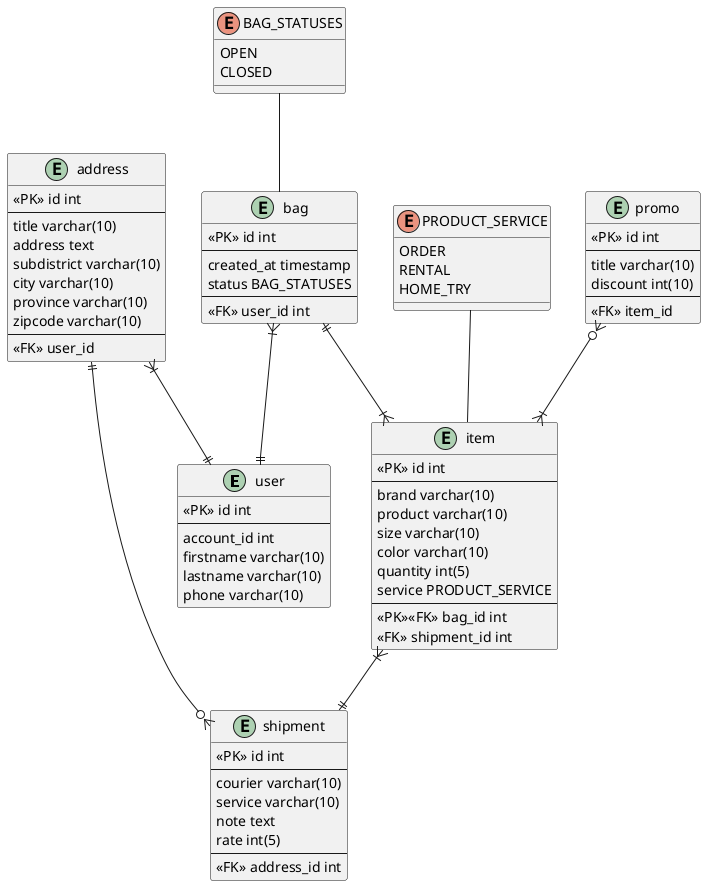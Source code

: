 @startuml bag

entity user {
    <<PK>> id int
    --
    account_id int
    firstname varchar(10)
    lastname varchar(10)
    phone varchar(10)
}

entity address {
    <<PK>> id int
    --
    title varchar(10)
    address text
    subdistrict varchar(10)
    city varchar(10)
    province varchar(10)
    zipcode varchar(10)
    --
    <<FK>> user_id
}

entity bag {
    <<PK>> id int
    --
    created_at timestamp
    status BAG_STATUSES
    --
    <<FK>> user_id int
}

enum BAG_STATUSES {
    OPEN
    CLOSED
}

entity item {
    <<PK>> id int
    --
    brand varchar(10)
    product varchar(10)
    size varchar(10)
    color varchar(10)
    quantity int(5)
    service PRODUCT_SERVICE
    --
    <<PK>><<FK>> bag_id int
    <<FK>> shipment_id int
}

enum PRODUCT_SERVICE {
    ORDER
    RENTAL
    HOME_TRY
}

entity promo {
    <<PK>> id int
    --
    title varchar(10)
    discount int(10)
    --
    <<FK>> item_id
}

entity shipment {
    <<PK>> id int
    --
    courier varchar(10)
    service varchar(10)
    note text
    rate int(5)
    --
    <<FK>> address_id int
}

BAG_STATUSES -- bag
bag }|--|| user
address }|--|| user
PRODUCT_SERVICE -- item
bag ||--|{ item
promo }o--|{ item
address ||--o{ shipment
item }|--|| shipment

@enduml